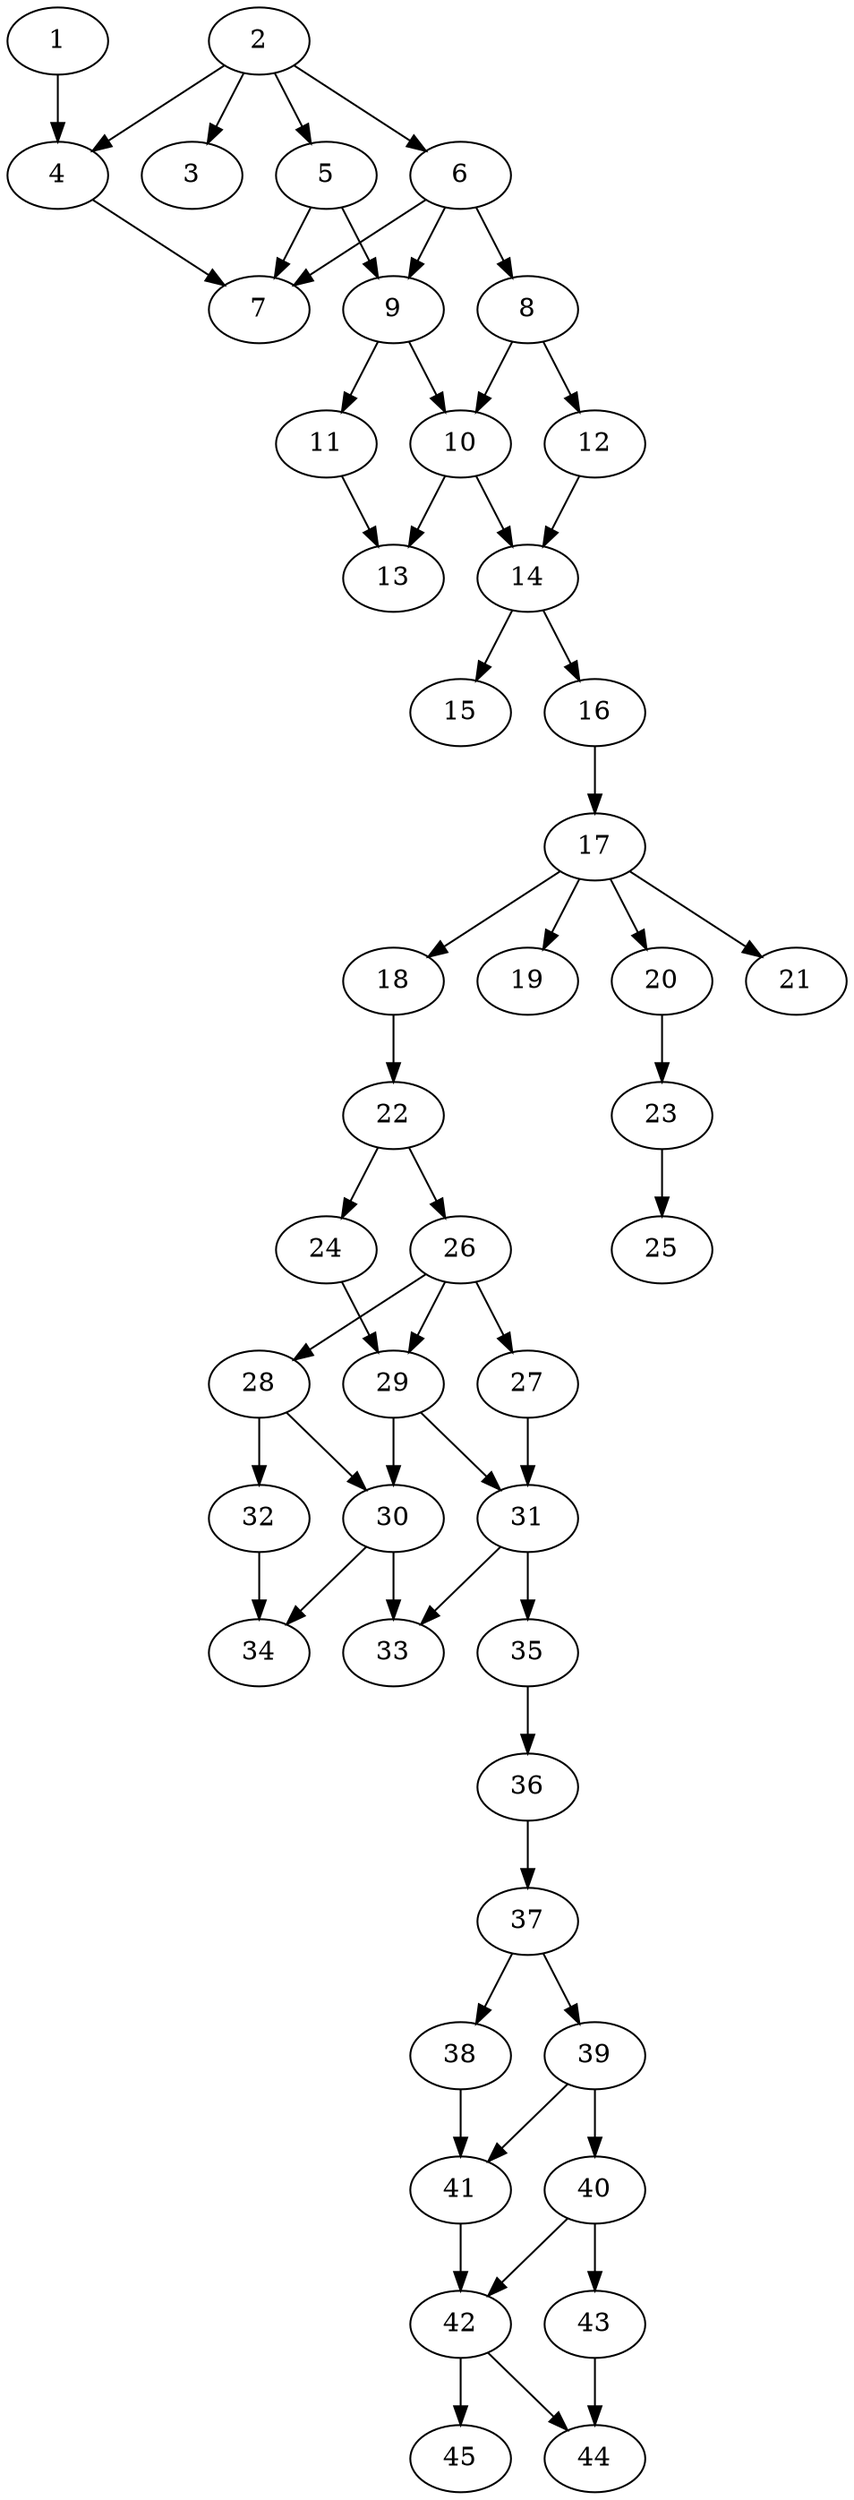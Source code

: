 // DAG automatically generated by daggen at Thu Oct  3 14:07:24 2019
// ./daggen --dot -n 45 --ccr 0.5 --fat 0.3 --regular 0.5 --density 0.6 --mindata 5242880 --maxdata 52428800 
digraph G {
  1 [size="64776192", alpha="0.19", expect_size="32388096"] 
  1 -> 4 [size ="32388096"]
  2 [size="72974336", alpha="0.15", expect_size="36487168"] 
  2 -> 3 [size ="36487168"]
  2 -> 4 [size ="36487168"]
  2 -> 5 [size ="36487168"]
  2 -> 6 [size ="36487168"]
  3 [size="29501440", alpha="0.18", expect_size="14750720"] 
  4 [size="80824320", alpha="0.15", expect_size="40412160"] 
  4 -> 7 [size ="40412160"]
  5 [size="99330048", alpha="0.07", expect_size="49665024"] 
  5 -> 7 [size ="49665024"]
  5 -> 9 [size ="49665024"]
  6 [size="75565056", alpha="0.14", expect_size="37782528"] 
  6 -> 7 [size ="37782528"]
  6 -> 8 [size ="37782528"]
  6 -> 9 [size ="37782528"]
  7 [size="89214976", alpha="0.02", expect_size="44607488"] 
  8 [size="50051072", alpha="0.14", expect_size="25025536"] 
  8 -> 10 [size ="25025536"]
  8 -> 12 [size ="25025536"]
  9 [size="10797056", alpha="0.15", expect_size="5398528"] 
  9 -> 10 [size ="5398528"]
  9 -> 11 [size ="5398528"]
  10 [size="34430976", alpha="0.00", expect_size="17215488"] 
  10 -> 13 [size ="17215488"]
  10 -> 14 [size ="17215488"]
  11 [size="71561216", alpha="0.17", expect_size="35780608"] 
  11 -> 13 [size ="35780608"]
  12 [size="65921024", alpha="0.03", expect_size="32960512"] 
  12 -> 14 [size ="32960512"]
  13 [size="40718336", alpha="0.10", expect_size="20359168"] 
  14 [size="32731136", alpha="0.18", expect_size="16365568"] 
  14 -> 15 [size ="16365568"]
  14 -> 16 [size ="16365568"]
  15 [size="10561536", alpha="0.05", expect_size="5280768"] 
  16 [size="43866112", alpha="0.20", expect_size="21933056"] 
  16 -> 17 [size ="21933056"]
  17 [size="16386048", alpha="0.15", expect_size="8193024"] 
  17 -> 18 [size ="8193024"]
  17 -> 19 [size ="8193024"]
  17 -> 20 [size ="8193024"]
  17 -> 21 [size ="8193024"]
  18 [size="25083904", alpha="0.06", expect_size="12541952"] 
  18 -> 22 [size ="12541952"]
  19 [size="92456960", alpha="0.17", expect_size="46228480"] 
  20 [size="70469632", alpha="0.16", expect_size="35234816"] 
  20 -> 23 [size ="35234816"]
  21 [size="70860800", alpha="0.06", expect_size="35430400"] 
  22 [size="55347200", alpha="0.10", expect_size="27673600"] 
  22 -> 24 [size ="27673600"]
  22 -> 26 [size ="27673600"]
  23 [size="67411968", alpha="0.18", expect_size="33705984"] 
  23 -> 25 [size ="33705984"]
  24 [size="20230144", alpha="0.00", expect_size="10115072"] 
  24 -> 29 [size ="10115072"]
  25 [size="12546048", alpha="0.02", expect_size="6273024"] 
  26 [size="35475456", alpha="0.17", expect_size="17737728"] 
  26 -> 27 [size ="17737728"]
  26 -> 28 [size ="17737728"]
  26 -> 29 [size ="17737728"]
  27 [size="35094528", alpha="0.09", expect_size="17547264"] 
  27 -> 31 [size ="17547264"]
  28 [size="10575872", alpha="0.10", expect_size="5287936"] 
  28 -> 30 [size ="5287936"]
  28 -> 32 [size ="5287936"]
  29 [size="36687872", alpha="0.10", expect_size="18343936"] 
  29 -> 30 [size ="18343936"]
  29 -> 31 [size ="18343936"]
  30 [size="20797440", alpha="0.16", expect_size="10398720"] 
  30 -> 33 [size ="10398720"]
  30 -> 34 [size ="10398720"]
  31 [size="94619648", alpha="0.14", expect_size="47309824"] 
  31 -> 33 [size ="47309824"]
  31 -> 35 [size ="47309824"]
  32 [size="29329408", alpha="0.04", expect_size="14664704"] 
  32 -> 34 [size ="14664704"]
  33 [size="76161024", alpha="0.01", expect_size="38080512"] 
  34 [size="65384448", alpha="0.02", expect_size="32692224"] 
  35 [size="67338240", alpha="0.04", expect_size="33669120"] 
  35 -> 36 [size ="33669120"]
  36 [size="76500992", alpha="0.12", expect_size="38250496"] 
  36 -> 37 [size ="38250496"]
  37 [size="63576064", alpha="0.02", expect_size="31788032"] 
  37 -> 38 [size ="31788032"]
  37 -> 39 [size ="31788032"]
  38 [size="12924928", alpha="0.15", expect_size="6462464"] 
  38 -> 41 [size ="6462464"]
  39 [size="58484736", alpha="0.05", expect_size="29242368"] 
  39 -> 40 [size ="29242368"]
  39 -> 41 [size ="29242368"]
  40 [size="11825152", alpha="0.08", expect_size="5912576"] 
  40 -> 42 [size ="5912576"]
  40 -> 43 [size ="5912576"]
  41 [size="85635072", alpha="0.03", expect_size="42817536"] 
  41 -> 42 [size ="42817536"]
  42 [size="57876480", alpha="0.08", expect_size="28938240"] 
  42 -> 44 [size ="28938240"]
  42 -> 45 [size ="28938240"]
  43 [size="78358528", alpha="0.06", expect_size="39179264"] 
  43 -> 44 [size ="39179264"]
  44 [size="82941952", alpha="0.05", expect_size="41470976"] 
  45 [size="93874176", alpha="0.05", expect_size="46937088"] 
}
